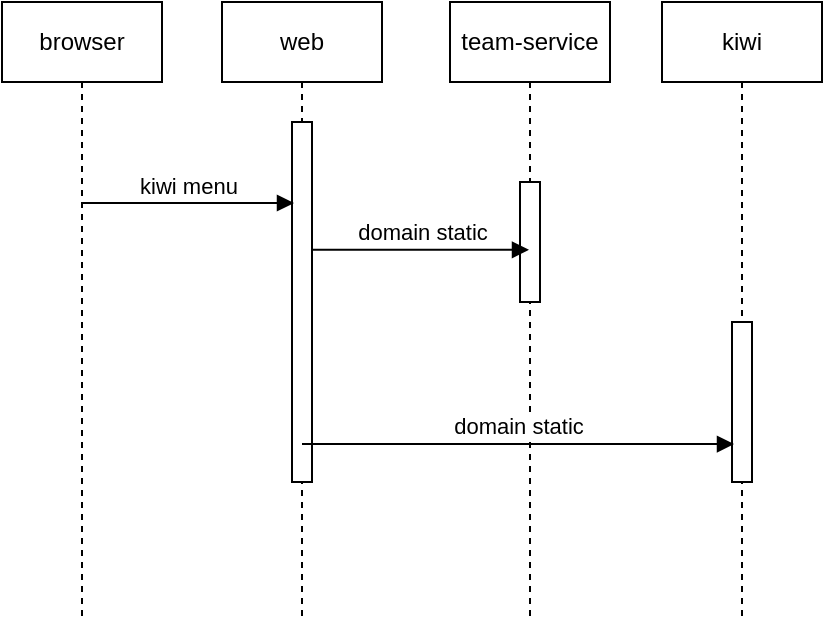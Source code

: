 <mxfile version="18.1.3" type="github">
  <diagram id="lDTodh5J8AndZFEe-JJb" name="Page-1">
    <mxGraphModel dx="1298" dy="809" grid="1" gridSize="10" guides="1" tooltips="1" connect="1" arrows="1" fold="1" page="1" pageScale="1" pageWidth="827" pageHeight="1169" math="0" shadow="0">
      <root>
        <mxCell id="0" />
        <mxCell id="1" parent="0" />
        <mxCell id="KoPIXANO1AIOusYI-XiK-3" value="browser" style="shape=umlLifeline;perimeter=lifelinePerimeter;whiteSpace=wrap;html=1;container=1;collapsible=0;recursiveResize=0;outlineConnect=0;" vertex="1" parent="1">
          <mxGeometry x="110" y="190" width="80" height="310" as="geometry" />
        </mxCell>
        <mxCell id="KoPIXANO1AIOusYI-XiK-4" value="web" style="shape=umlLifeline;perimeter=lifelinePerimeter;whiteSpace=wrap;html=1;container=1;collapsible=0;recursiveResize=0;outlineConnect=0;" vertex="1" parent="1">
          <mxGeometry x="220" y="190" width="80" height="310" as="geometry" />
        </mxCell>
        <mxCell id="KoPIXANO1AIOusYI-XiK-15" value="" style="html=1;points=[];perimeter=orthogonalPerimeter;" vertex="1" parent="KoPIXANO1AIOusYI-XiK-4">
          <mxGeometry x="35" y="60" width="10" height="180" as="geometry" />
        </mxCell>
        <mxCell id="KoPIXANO1AIOusYI-XiK-5" value="team-service" style="shape=umlLifeline;perimeter=lifelinePerimeter;whiteSpace=wrap;html=1;container=1;collapsible=0;recursiveResize=0;outlineConnect=0;" vertex="1" parent="1">
          <mxGeometry x="334" y="190" width="80" height="310" as="geometry" />
        </mxCell>
        <mxCell id="KoPIXANO1AIOusYI-XiK-17" value="" style="html=1;points=[];perimeter=orthogonalPerimeter;" vertex="1" parent="KoPIXANO1AIOusYI-XiK-5">
          <mxGeometry x="35" y="90" width="10" height="60" as="geometry" />
        </mxCell>
        <mxCell id="KoPIXANO1AIOusYI-XiK-6" value="kiwi menu" style="html=1;verticalAlign=bottom;endArrow=block;rounded=0;entryX=0.1;entryY=0.225;entryDx=0;entryDy=0;entryPerimeter=0;" edge="1" parent="1" source="KoPIXANO1AIOusYI-XiK-3" target="KoPIXANO1AIOusYI-XiK-15">
          <mxGeometry width="80" relative="1" as="geometry">
            <mxPoint x="370" y="270" as="sourcePoint" />
            <mxPoint x="250" y="270" as="targetPoint" />
          </mxGeometry>
        </mxCell>
        <mxCell id="KoPIXANO1AIOusYI-XiK-7" value="kiwi" style="shape=umlLifeline;perimeter=lifelinePerimeter;whiteSpace=wrap;html=1;container=1;collapsible=0;recursiveResize=0;outlineConnect=0;" vertex="1" parent="1">
          <mxGeometry x="440" y="190" width="80" height="310" as="geometry" />
        </mxCell>
        <mxCell id="KoPIXANO1AIOusYI-XiK-22" value="" style="html=1;points=[];perimeter=orthogonalPerimeter;" vertex="1" parent="KoPIXANO1AIOusYI-XiK-7">
          <mxGeometry x="35" y="160" width="10" height="80" as="geometry" />
        </mxCell>
        <mxCell id="KoPIXANO1AIOusYI-XiK-16" value="domain static" style="html=1;verticalAlign=bottom;endArrow=block;rounded=0;exitX=1;exitY=0.355;exitDx=0;exitDy=0;exitPerimeter=0;" edge="1" parent="1" source="KoPIXANO1AIOusYI-XiK-15" target="KoPIXANO1AIOusYI-XiK-5">
          <mxGeometry width="80" relative="1" as="geometry">
            <mxPoint x="370" y="410" as="sourcePoint" />
            <mxPoint x="450" y="410" as="targetPoint" />
          </mxGeometry>
        </mxCell>
        <mxCell id="KoPIXANO1AIOusYI-XiK-23" value="domain static" style="html=1;verticalAlign=bottom;endArrow=block;rounded=0;entryX=0.1;entryY=0.763;entryDx=0;entryDy=0;entryPerimeter=0;" edge="1" parent="1" source="KoPIXANO1AIOusYI-XiK-4" target="KoPIXANO1AIOusYI-XiK-22">
          <mxGeometry width="80" relative="1" as="geometry">
            <mxPoint x="370" y="410" as="sourcePoint" />
            <mxPoint x="450" y="410" as="targetPoint" />
          </mxGeometry>
        </mxCell>
      </root>
    </mxGraphModel>
  </diagram>
</mxfile>
